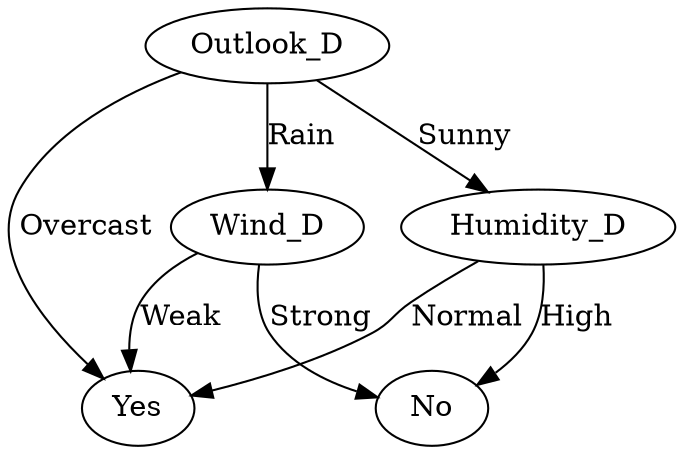 digraph finite_state_machine {
	rankdir=TB size="8,5"
	node [shape=ellipse]
	Outlook_D
	Outlook_D -> Humidity_D [label=Sunny]
	Outlook_D -> Yes [label=Overcast]
	Outlook_D -> Wind_D [label=Rain]
	Humidity_D
	Humidity_D -> No [label=High]
	Humidity_D -> Yes [label=Normal]
	Yes
	Wind_D
	Wind_D -> Yes [label=Weak]
	Wind_D -> No [label=Strong]
	No
	Yes
	Yes
	No
}
